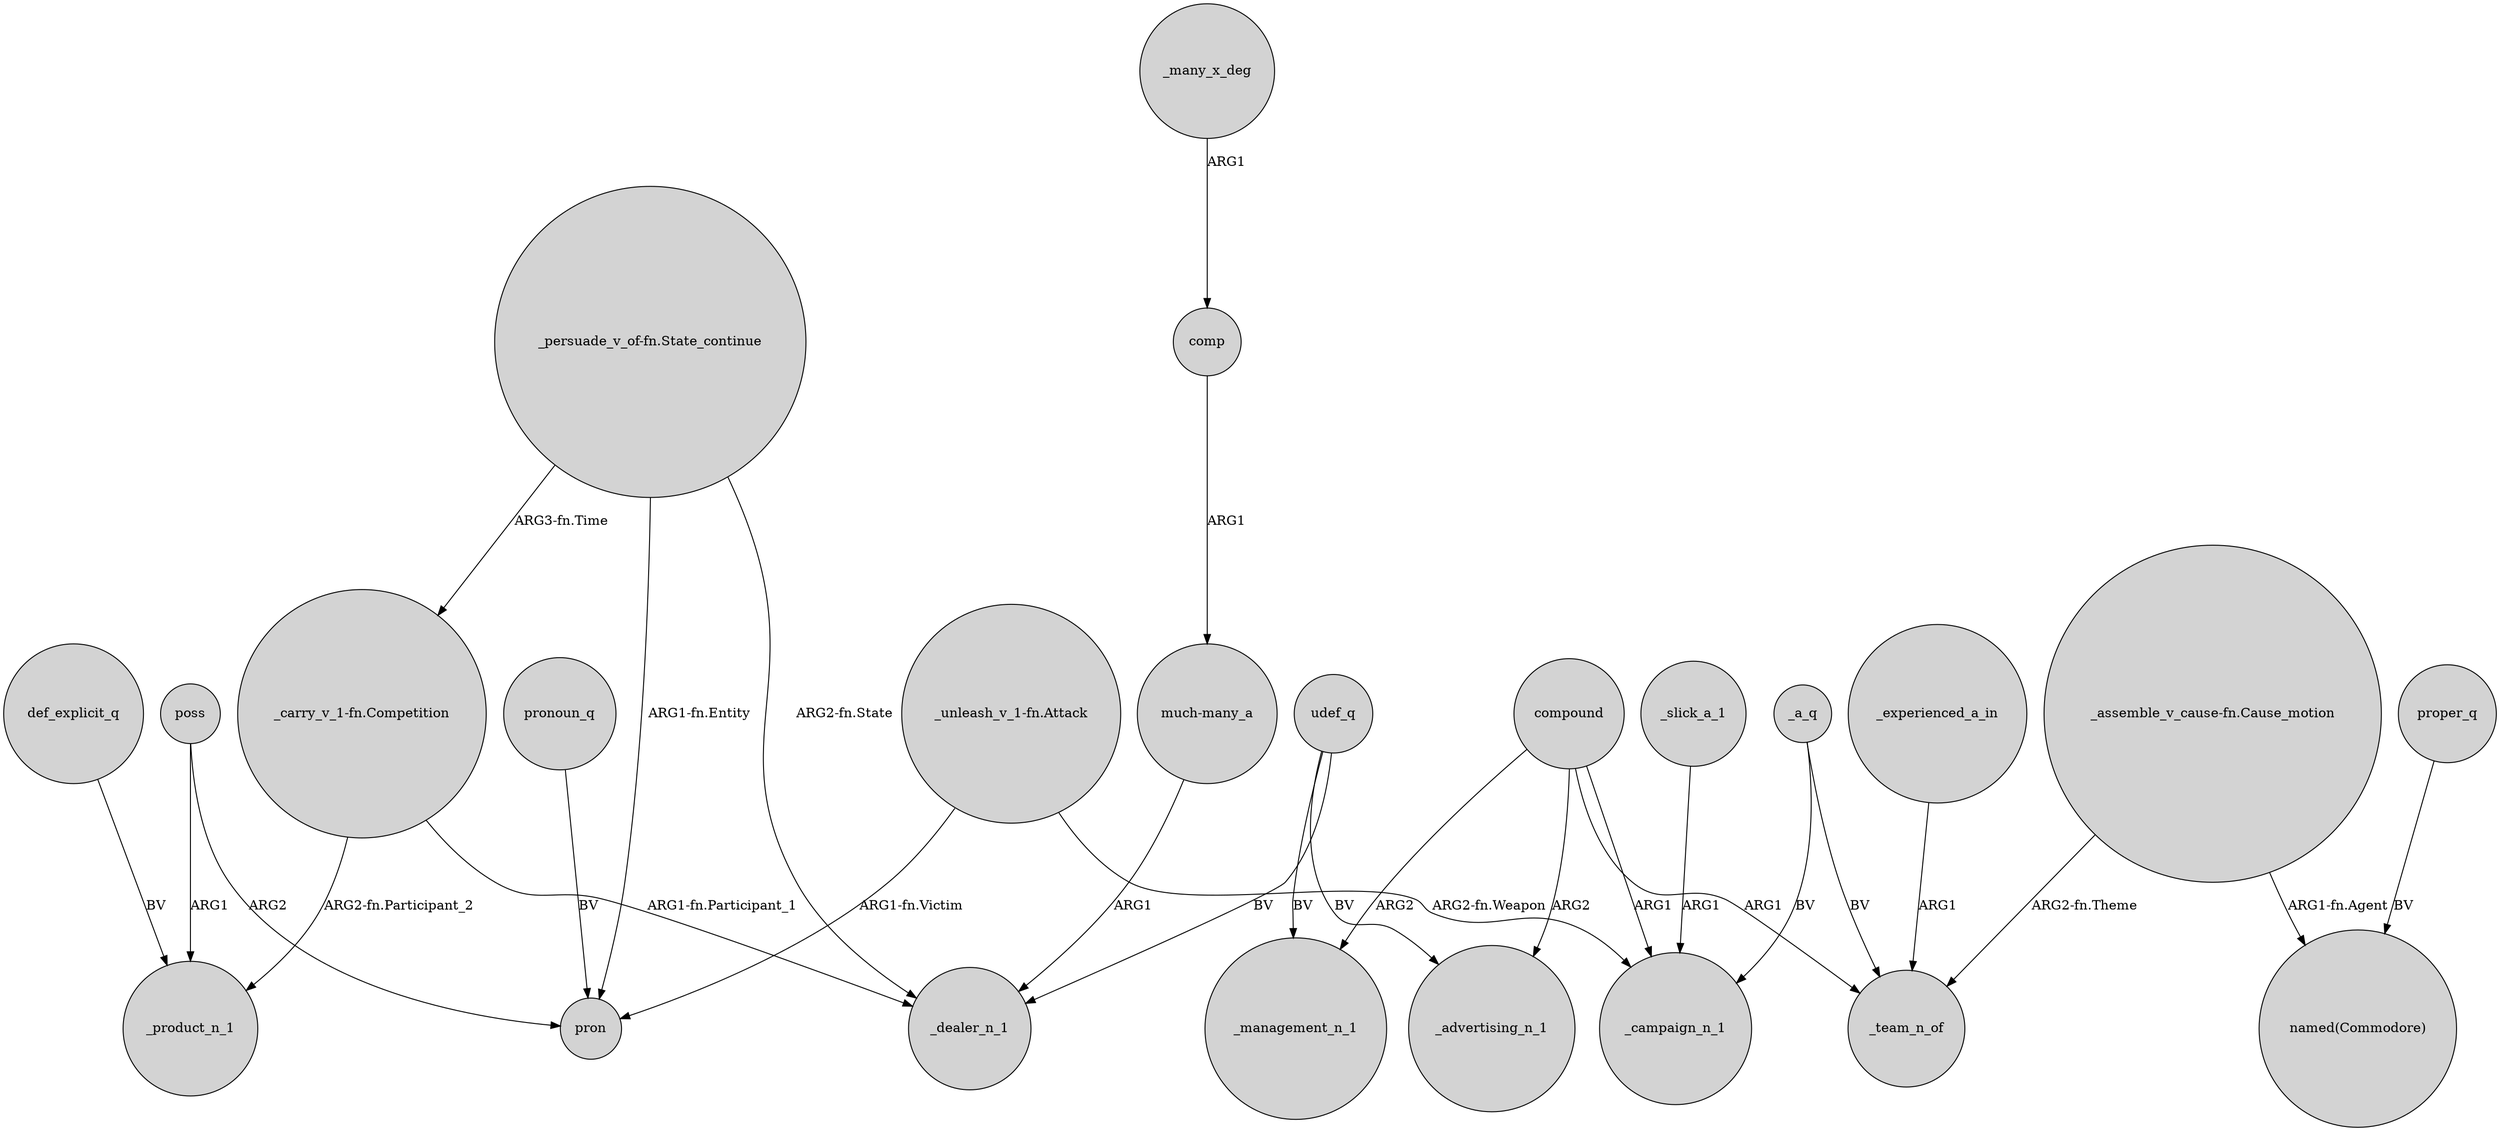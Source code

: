 digraph {
	node [shape=circle style=filled]
	def_explicit_q -> _product_n_1 [label=BV]
	"_persuade_v_of-fn.State_continue" -> _dealer_n_1 [label="ARG2-fn.State"]
	"_unleash_v_1-fn.Attack" -> _campaign_n_1 [label="ARG2-fn.Weapon"]
	_slick_a_1 -> _campaign_n_1 [label=ARG1]
	_a_q -> _team_n_of [label=BV]
	"_assemble_v_cause-fn.Cause_motion" -> "named(Commodore)" [label="ARG1-fn.Agent"]
	"_persuade_v_of-fn.State_continue" -> pron [label="ARG1-fn.Entity"]
	_many_x_deg -> comp [label=ARG1]
	compound -> _management_n_1 [label=ARG2]
	udef_q -> _management_n_1 [label=BV]
	proper_q -> "named(Commodore)" [label=BV]
	pronoun_q -> pron [label=BV]
	comp -> "much-many_a" [label=ARG1]
	poss -> pron [label=ARG2]
	udef_q -> _advertising_n_1 [label=BV]
	compound -> _campaign_n_1 [label=ARG1]
	"_persuade_v_of-fn.State_continue" -> "_carry_v_1-fn.Competition" [label="ARG3-fn.Time"]
	udef_q -> _dealer_n_1 [label=BV]
	_a_q -> _campaign_n_1 [label=BV]
	"_carry_v_1-fn.Competition" -> _dealer_n_1 [label="ARG1-fn.Participant_1"]
	"much-many_a" -> _dealer_n_1 [label=ARG1]
	compound -> _team_n_of [label=ARG1]
	poss -> _product_n_1 [label=ARG1]
	compound -> _advertising_n_1 [label=ARG2]
	"_carry_v_1-fn.Competition" -> _product_n_1 [label="ARG2-fn.Participant_2"]
	_experienced_a_in -> _team_n_of [label=ARG1]
	"_unleash_v_1-fn.Attack" -> pron [label="ARG1-fn.Victim"]
	"_assemble_v_cause-fn.Cause_motion" -> _team_n_of [label="ARG2-fn.Theme"]
}
